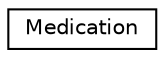 digraph G
{
  edge [fontname="Helvetica",fontsize="10",labelfontname="Helvetica",labelfontsize="10"];
  node [fontname="Helvetica",fontsize="10",shape=record];
  rankdir="LR";
  Node1 [label="Medication",height=0.2,width=0.4,color="black", fillcolor="white", style="filled",URL="$interface_medication.html"];
}
